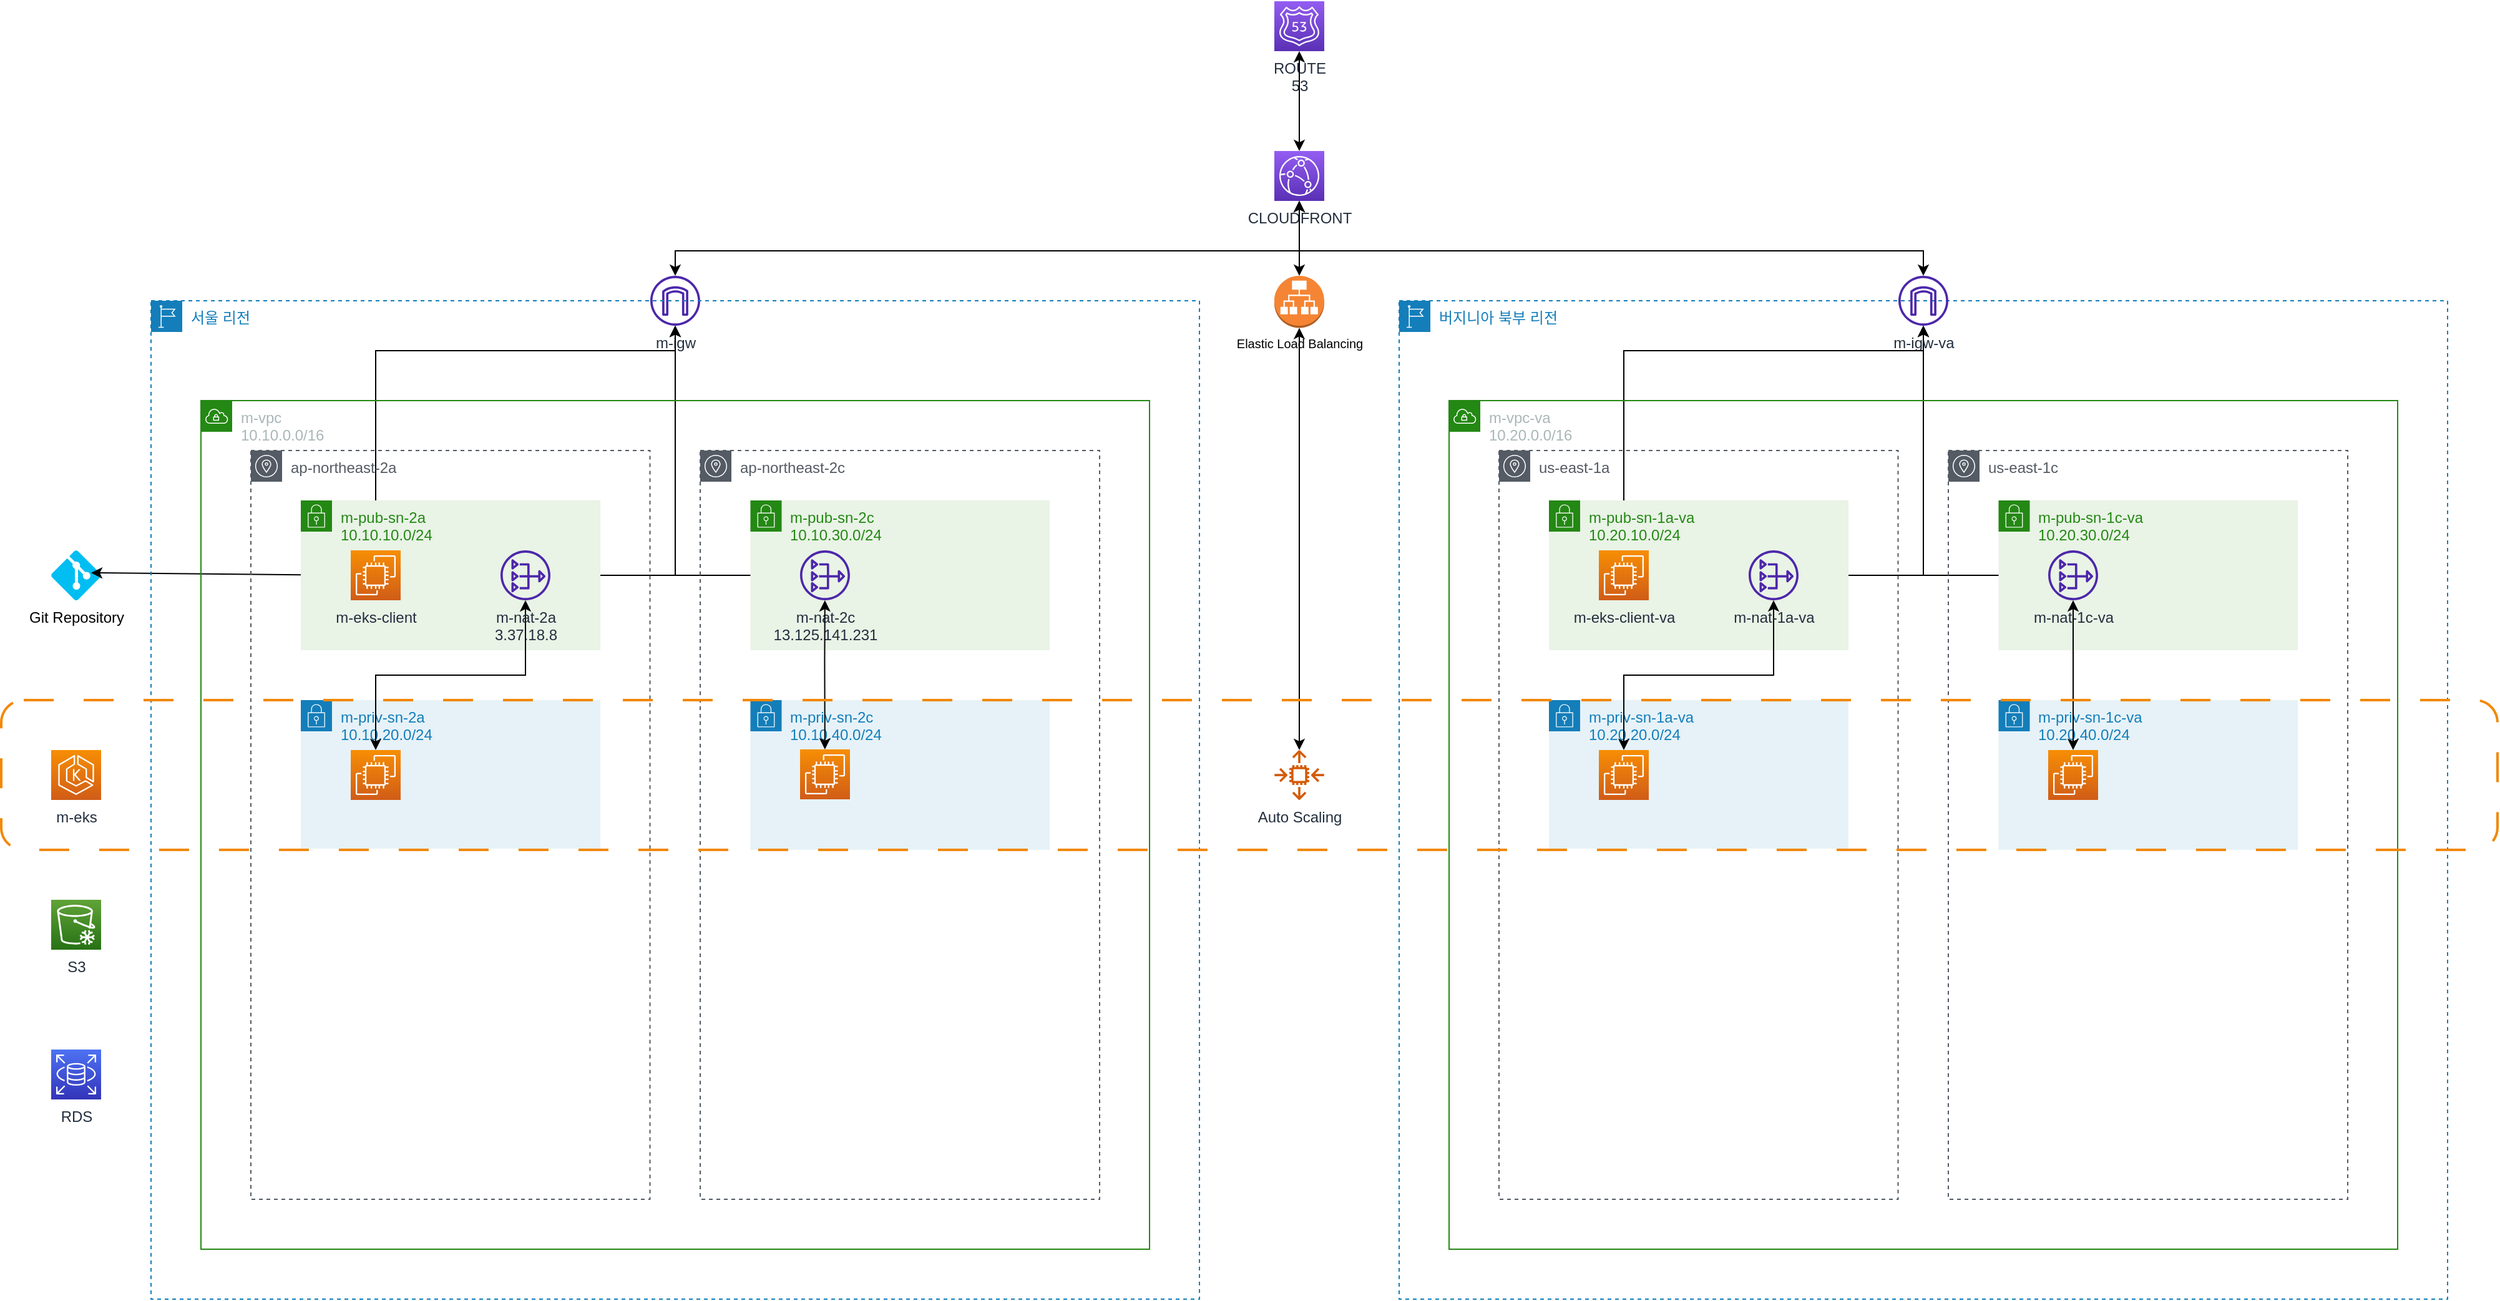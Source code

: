 <mxfile version="20.8.20" type="github">
  <diagram id="Ht1M8jgEwFfnCIfOTk4-" name="Page-1">
    <mxGraphModel dx="2574" dy="1116" grid="1" gridSize="10" guides="1" tooltips="1" connect="1" arrows="1" fold="1" page="1" pageScale="1" pageWidth="500" pageHeight="80" math="0" shadow="0">
      <root>
        <mxCell id="0" />
        <mxCell id="1" parent="0" />
        <mxCell id="S6HyDGeCNXITSf1lsvY5-18" value="m-igw" style="sketch=0;outlineConnect=0;fontColor=#232F3E;gradientColor=none;fillColor=#4D27AA;strokeColor=none;dashed=0;verticalLabelPosition=bottom;verticalAlign=top;align=center;html=1;fontSize=12;fontStyle=0;aspect=fixed;pointerEvents=1;shape=mxgraph.aws4.internet_gateway;" parent="1" vertex="1">
          <mxGeometry x="520" y="220" width="40" height="40" as="geometry" />
        </mxCell>
        <mxCell id="-kjZyVQrHDy4FyDlELMd-82" value="ROUTE &lt;br&gt;53" style="sketch=0;points=[[0,0,0],[0.25,0,0],[0.5,0,0],[0.75,0,0],[1,0,0],[0,1,0],[0.25,1,0],[0.5,1,0],[0.75,1,0],[1,1,0],[0,0.25,0],[0,0.5,0],[0,0.75,0],[1,0.25,0],[1,0.5,0],[1,0.75,0]];outlineConnect=0;fontColor=#232F3E;gradientColor=#945DF2;gradientDirection=north;fillColor=#5A30B5;strokeColor=#ffffff;dashed=0;verticalLabelPosition=bottom;verticalAlign=top;align=center;html=1;fontSize=12;fontStyle=0;aspect=fixed;shape=mxgraph.aws4.resourceIcon;resIcon=mxgraph.aws4.route_53;" parent="1" vertex="1">
          <mxGeometry x="1020" width="40" height="40" as="geometry" />
        </mxCell>
        <mxCell id="-kjZyVQrHDy4FyDlELMd-83" value="CLOUDFRONT" style="sketch=0;points=[[0,0,0],[0.25,0,0],[0.5,0,0],[0.75,0,0],[1,0,0],[0,1,0],[0.25,1,0],[0.5,1,0],[0.75,1,0],[1,1,0],[0,0.25,0],[0,0.5,0],[0,0.75,0],[1,0.25,0],[1,0.5,0],[1,0.75,0]];outlineConnect=0;fontColor=#232F3E;gradientColor=#945DF2;gradientDirection=north;fillColor=#5A30B5;strokeColor=#ffffff;dashed=0;verticalLabelPosition=bottom;verticalAlign=top;align=center;html=1;fontSize=12;fontStyle=0;aspect=fixed;shape=mxgraph.aws4.resourceIcon;resIcon=mxgraph.aws4.cloudfront;" parent="1" vertex="1">
          <mxGeometry x="1020" y="119.97" width="40" height="40" as="geometry" />
        </mxCell>
        <mxCell id="-kjZyVQrHDy4FyDlELMd-84" value="" style="endArrow=classic;html=1;rounded=0;exitX=0.5;exitY=0;exitDx=0;exitDy=0;exitPerimeter=0;startArrow=classic;startFill=1;endFill=1;" parent="1" source="-kjZyVQrHDy4FyDlELMd-83" target="-kjZyVQrHDy4FyDlELMd-82" edge="1">
          <mxGeometry width="50" height="50" relative="1" as="geometry">
            <mxPoint x="1100" y="300" as="sourcePoint" />
            <mxPoint x="1100" y="200" as="targetPoint" />
          </mxGeometry>
        </mxCell>
        <mxCell id="Wk5UCBcTVKd0Tti-F2Iz-1" value="" style="endArrow=classic;startArrow=classic;html=1;rounded=0;entryX=0.5;entryY=1;entryDx=0;entryDy=0;entryPerimeter=0;" parent="1" source="S6HyDGeCNXITSf1lsvY5-18" target="-kjZyVQrHDy4FyDlELMd-83" edge="1">
          <mxGeometry width="50" height="50" relative="1" as="geometry">
            <mxPoint x="1100" y="450" as="sourcePoint" />
            <mxPoint x="1150" y="400" as="targetPoint" />
            <Array as="points">
              <mxPoint x="540" y="200" />
              <mxPoint x="1040" y="200" />
            </Array>
          </mxGeometry>
        </mxCell>
        <mxCell id="Wk5UCBcTVKd0Tti-F2Iz-2" value="" style="endArrow=classic;startArrow=classic;html=1;rounded=0;exitX=0.5;exitY=1;exitDx=0;exitDy=0;exitPerimeter=0;" parent="1" source="-kjZyVQrHDy4FyDlELMd-83" target="ZEOZU6cHf9Xsqpg2laXT-35" edge="1">
          <mxGeometry width="50" height="50" relative="1" as="geometry">
            <mxPoint x="1100" y="400" as="sourcePoint" />
            <mxPoint x="1150" y="400" as="targetPoint" />
            <Array as="points">
              <mxPoint x="1040" y="200" />
              <mxPoint x="1540" y="200" />
            </Array>
          </mxGeometry>
        </mxCell>
        <mxCell id="xhXk2Su8LS-yFUHmg_le-28" value="m-eks" style="sketch=0;points=[[0,0,0],[0.25,0,0],[0.5,0,0],[0.75,0,0],[1,0,0],[0,1,0],[0.25,1,0],[0.5,1,0],[0.75,1,0],[1,1,0],[0,0.25,0],[0,0.5,0],[0,0.75,0],[1,0.25,0],[1,0.5,0],[1,0.75,0]];outlineConnect=0;fontColor=#232F3E;gradientColor=#F78E04;gradientDirection=north;fillColor=#D05C17;strokeColor=#ffffff;dashed=0;verticalLabelPosition=bottom;verticalAlign=top;align=center;html=1;fontSize=12;fontStyle=0;aspect=fixed;shape=mxgraph.aws4.resourceIcon;resIcon=mxgraph.aws4.eks;" parent="1" vertex="1">
          <mxGeometry x="40" y="600" width="40" height="40" as="geometry" />
        </mxCell>
        <mxCell id="xhXk2Su8LS-yFUHmg_le-8" value="" style="endArrow=classic;startArrow=classic;html=1;rounded=0;entryX=0.5;entryY=1;entryDx=0;entryDy=0;entryPerimeter=0;" parent="1" source="S6HyDGeCNXITSf1lsvY5-37" target="S6HyDGeCNXITSf1lsvY5-18" edge="1">
          <mxGeometry width="50" height="50" relative="1" as="geometry">
            <mxPoint x="710" y="390" as="sourcePoint" />
            <mxPoint x="760" y="340" as="targetPoint" />
            <Array as="points">
              <mxPoint x="540" y="460" />
            </Array>
          </mxGeometry>
        </mxCell>
        <mxCell id="xhXk2Su8LS-yFUHmg_le-6" value="" style="endArrow=classic;startArrow=classic;html=1;rounded=0;" parent="1" source="ZEOZU6cHf9Xsqpg2laXT-28" target="S6HyDGeCNXITSf1lsvY5-18" edge="1">
          <mxGeometry width="50" height="50" relative="1" as="geometry">
            <mxPoint x="630" y="481.5" as="sourcePoint" />
            <mxPoint x="680" y="431.5" as="targetPoint" />
            <Array as="points">
              <mxPoint x="540" y="460" />
            </Array>
          </mxGeometry>
        </mxCell>
        <mxCell id="xhXk2Su8LS-yFUHmg_le-41" value="Auto Scaling" style="sketch=0;outlineConnect=0;fontColor=#232F3E;gradientColor=none;fillColor=#D45B07;strokeColor=none;dashed=0;verticalLabelPosition=bottom;verticalAlign=top;align=center;html=1;fontSize=12;fontStyle=0;aspect=fixed;pointerEvents=1;shape=mxgraph.aws4.auto_scaling2;rounded=1;dashPattern=12 12;strokeWidth=2;" parent="1" vertex="1">
          <mxGeometry x="1020" y="600" width="40" height="40" as="geometry" />
        </mxCell>
        <mxCell id="xhXk2Su8LS-yFUHmg_le-43" value="" style="endArrow=classic;startArrow=classic;html=1;rounded=0;fontSize=10;fontColor=#000000;entryX=0.5;entryY=0;entryDx=0;entryDy=0;entryPerimeter=0;" parent="1" source="-kjZyVQrHDy4FyDlELMd-83" target="xhXk2Su8LS-yFUHmg_le-42" edge="1">
          <mxGeometry width="50" height="50" relative="1" as="geometry">
            <mxPoint x="930" y="460" as="sourcePoint" />
            <mxPoint x="980" y="410" as="targetPoint" />
          </mxGeometry>
        </mxCell>
        <mxCell id="xhXk2Su8LS-yFUHmg_le-44" value="" style="endArrow=classic;startArrow=classic;html=1;rounded=0;fontSize=10;fontColor=#000000;" parent="1" source="xhXk2Su8LS-yFUHmg_le-41" target="xhXk2Su8LS-yFUHmg_le-42" edge="1">
          <mxGeometry width="50" height="50" relative="1" as="geometry">
            <mxPoint x="930" y="460" as="sourcePoint" />
            <mxPoint x="980" y="410" as="targetPoint" />
          </mxGeometry>
        </mxCell>
        <mxCell id="xhXk2Su8LS-yFUHmg_le-46" value="" style="endArrow=classic;startArrow=classic;html=1;rounded=0;fontSize=10;fontColor=#000000;" parent="1" source="xhXk2Su8LS-yFUHmg_le-45" edge="1">
          <mxGeometry width="50" height="50" relative="1" as="geometry">
            <mxPoint x="390" y="480" as="sourcePoint" />
            <mxPoint x="540" y="260" as="targetPoint" />
            <Array as="points">
              <mxPoint x="300" y="280" />
              <mxPoint x="540" y="280" />
            </Array>
          </mxGeometry>
        </mxCell>
        <mxCell id="vQQMjNpMQaHx_1Joub-j-1" value="Git Repository" style="verticalLabelPosition=bottom;html=1;verticalAlign=top;align=center;strokeColor=none;fillColor=#00BEF2;shape=mxgraph.azure.git_repository;aspect=fixed;" parent="1" vertex="1">
          <mxGeometry x="40" y="440" width="40" height="40" as="geometry" />
        </mxCell>
        <mxCell id="vQQMjNpMQaHx_1Joub-j-4" value="" style="endArrow=classic;startArrow=classic;html=1;rounded=0;entryX=0.8;entryY=0.45;entryDx=0;entryDy=0;entryPerimeter=0;exitX=0;exitY=0.5;exitDx=0;exitDy=0;exitPerimeter=0;" parent="1" source="xhXk2Su8LS-yFUHmg_le-45" target="vQQMjNpMQaHx_1Joub-j-1" edge="1">
          <mxGeometry width="50" height="50" relative="1" as="geometry">
            <mxPoint x="280" y="590" as="sourcePoint" />
            <mxPoint x="330" y="540" as="targetPoint" />
          </mxGeometry>
        </mxCell>
        <mxCell id="xhXk2Su8LS-yFUHmg_le-42" value="Elastic Load Balancing" style="outlineConnect=0;dashed=0;verticalLabelPosition=bottom;verticalAlign=top;align=center;html=1;shape=mxgraph.aws3.application_load_balancer;fillColor=#F58534;gradientColor=none;rounded=1;dashPattern=12 12;strokeColor=#F28806;strokeWidth=2;fontSize=10;fontColor=#000000;aspect=fixed;" parent="1" vertex="1">
          <mxGeometry x="1020" y="220" width="40" height="41.74" as="geometry" />
        </mxCell>
        <mxCell id="_HjnPCFLrv-jrtHSUNrY-7" value="RDS" style="sketch=0;points=[[0,0,0],[0.25,0,0],[0.5,0,0],[0.75,0,0],[1,0,0],[0,1,0],[0.25,1,0],[0.5,1,0],[0.75,1,0],[1,1,0],[0,0.25,0],[0,0.5,0],[0,0.75,0],[1,0.25,0],[1,0.5,0],[1,0.75,0]];outlineConnect=0;fontColor=#232F3E;gradientColor=#4D72F3;gradientDirection=north;fillColor=#3334B9;strokeColor=#ffffff;dashed=0;verticalLabelPosition=bottom;verticalAlign=top;align=center;html=1;fontSize=12;fontStyle=0;aspect=fixed;shape=mxgraph.aws4.resourceIcon;resIcon=mxgraph.aws4.rds;" vertex="1" parent="1">
          <mxGeometry x="40" y="840" width="40" height="40" as="geometry" />
        </mxCell>
        <mxCell id="S6HyDGeCNXITSf1lsvY5-46" value="서울 리전" style="points=[[0,0],[0.25,0],[0.5,0],[0.75,0],[1,0],[1,0.25],[1,0.5],[1,0.75],[1,1],[0.75,1],[0.5,1],[0.25,1],[0,1],[0,0.75],[0,0.5],[0,0.25]];outlineConnect=0;gradientColor=none;html=1;whiteSpace=wrap;fontSize=12;fontStyle=0;container=0;pointerEvents=0;collapsible=0;recursiveResize=0;shape=mxgraph.aws4.group;grIcon=mxgraph.aws4.group_region;strokeColor=#147EBA;fillColor=none;verticalAlign=top;align=left;spacingLeft=30;fontColor=#147EBA;dashed=1;" parent="1" vertex="1">
          <mxGeometry x="120" y="240" width="840" height="800" as="geometry" />
        </mxCell>
        <mxCell id="ZEOZU6cHf9Xsqpg2laXT-9" value="m-vpc&lt;br&gt;10.10.0.0/16" style="points=[[0,0],[0.25,0],[0.5,0],[0.75,0],[1,0],[1,0.25],[1,0.5],[1,0.75],[1,1],[0.75,1],[0.5,1],[0.25,1],[0,1],[0,0.75],[0,0.5],[0,0.25]];outlineConnect=0;gradientColor=none;html=1;whiteSpace=wrap;fontSize=12;fontStyle=0;container=0;pointerEvents=0;collapsible=0;recursiveResize=0;shape=mxgraph.aws4.group;grIcon=mxgraph.aws4.group_vpc;strokeColor=#248814;fillColor=none;verticalAlign=top;align=left;spacingLeft=30;fontColor=#AAB7B8;dashed=0;" parent="1" vertex="1">
          <mxGeometry x="160" y="320" width="760" height="680" as="geometry" />
        </mxCell>
        <mxCell id="ZEOZU6cHf9Xsqpg2laXT-12" value="ap-northeast-2a" style="sketch=0;outlineConnect=0;gradientColor=none;html=1;whiteSpace=wrap;fontSize=12;fontStyle=0;shape=mxgraph.aws4.group;grIcon=mxgraph.aws4.group_availability_zone;strokeColor=#545B64;fillColor=none;verticalAlign=top;align=left;spacingLeft=30;fontColor=#545B64;dashed=1;movable=1;resizable=1;rotatable=1;deletable=1;editable=1;connectable=1;" parent="1" vertex="1">
          <mxGeometry x="200" y="360" width="319.75" height="600" as="geometry" />
        </mxCell>
        <mxCell id="ZEOZU6cHf9Xsqpg2laXT-19" value="m-pub-sn-2a&lt;br&gt;10.10.10.0/24" style="points=[[0,0],[0.25,0],[0.5,0],[0.75,0],[1,0],[1,0.25],[1,0.5],[1,0.75],[1,1],[0.75,1],[0.5,1],[0.25,1],[0,1],[0,0.75],[0,0.5],[0,0.25]];outlineConnect=0;gradientColor=none;html=1;whiteSpace=wrap;fontSize=12;fontStyle=0;container=1;pointerEvents=0;collapsible=0;recursiveResize=0;shape=mxgraph.aws4.group;grIcon=mxgraph.aws4.group_security_group;grStroke=0;strokeColor=#248814;fillColor=#E9F3E6;verticalAlign=top;align=left;spacingLeft=30;fontColor=#248814;dashed=0;" parent="1" vertex="1">
          <mxGeometry x="240" y="400" width="240" height="120" as="geometry" />
        </mxCell>
        <mxCell id="ZEOZU6cHf9Xsqpg2laXT-21" value="m-priv-sn-2a&lt;br&gt;10.10.20.0/24" style="points=[[0,0],[0.25,0],[0.5,0],[0.75,0],[1,0],[1,0.25],[1,0.5],[1,0.75],[1,1],[0.75,1],[0.5,1],[0.25,1],[0,1],[0,0.75],[0,0.5],[0,0.25]];outlineConnect=0;gradientColor=none;html=1;whiteSpace=wrap;fontSize=12;fontStyle=0;container=1;pointerEvents=0;collapsible=0;recursiveResize=0;shape=mxgraph.aws4.group;grIcon=mxgraph.aws4.group_security_group;grStroke=0;strokeColor=#147EBA;fillColor=#E6F2F8;verticalAlign=top;align=left;spacingLeft=30;fontColor=#147EBA;dashed=0;" parent="1" vertex="1">
          <mxGeometry x="240" y="560" width="240" height="119" as="geometry" />
        </mxCell>
        <mxCell id="ZEOZU6cHf9Xsqpg2laXT-16" value="ap-northeast-2c" style="sketch=0;outlineConnect=0;gradientColor=none;html=1;whiteSpace=wrap;fontSize=12;fontStyle=0;shape=mxgraph.aws4.group;grIcon=mxgraph.aws4.group_availability_zone;strokeColor=#545B64;fillColor=none;verticalAlign=top;align=left;spacingLeft=30;fontColor=#545B64;dashed=1;movable=1;resizable=1;rotatable=1;deletable=1;editable=1;connectable=1;" parent="1" vertex="1">
          <mxGeometry x="560" y="360" width="320" height="600" as="geometry" />
        </mxCell>
        <mxCell id="ZEOZU6cHf9Xsqpg2laXT-23" value="m-priv-sn-2c&lt;br&gt;10.10.40.0/24" style="points=[[0,0],[0.25,0],[0.5,0],[0.75,0],[1,0],[1,0.25],[1,0.5],[1,0.75],[1,1],[0.75,1],[0.5,1],[0.25,1],[0,1],[0,0.75],[0,0.5],[0,0.25]];outlineConnect=0;gradientColor=none;html=1;whiteSpace=wrap;fontSize=12;fontStyle=0;container=1;pointerEvents=0;collapsible=0;recursiveResize=0;shape=mxgraph.aws4.group;grIcon=mxgraph.aws4.group_security_group;grStroke=0;strokeColor=#147EBA;fillColor=#E6F2F8;verticalAlign=top;align=left;spacingLeft=30;fontColor=#147EBA;dashed=0;" parent="1" vertex="1">
          <mxGeometry x="600.25" y="560" width="239.75" height="120" as="geometry" />
        </mxCell>
        <mxCell id="S6HyDGeCNXITSf1lsvY5-36" value="m-pub-sn-2c&lt;br&gt;10.10.30.0/24" style="points=[[0,0],[0.25,0],[0.5,0],[0.75,0],[1,0],[1,0.25],[1,0.5],[1,0.75],[1,1],[0.75,1],[0.5,1],[0.25,1],[0,1],[0,0.75],[0,0.5],[0,0.25]];outlineConnect=0;gradientColor=none;html=1;whiteSpace=wrap;fontSize=12;fontStyle=0;container=1;pointerEvents=0;collapsible=0;recursiveResize=0;shape=mxgraph.aws4.group;grIcon=mxgraph.aws4.group_security_group;grStroke=0;strokeColor=#248814;fillColor=#E9F3E6;verticalAlign=top;align=left;spacingLeft=30;fontColor=#248814;dashed=0;" parent="1" vertex="1">
          <mxGeometry x="600.25" y="400" width="239.75" height="120" as="geometry" />
        </mxCell>
        <mxCell id="xhXk2Su8LS-yFUHmg_le-36" value="" style="endArrow=classic;startArrow=classic;html=1;rounded=0;fontSize=10;fontColor=#000000;" parent="1" source="xhXk2Su8LS-yFUHmg_le-29" target="ZEOZU6cHf9Xsqpg2laXT-28" edge="1">
          <mxGeometry width="50" height="50" relative="1" as="geometry">
            <mxPoint x="690" y="500" as="sourcePoint" />
            <mxPoint x="740" y="450" as="targetPoint" />
            <Array as="points">
              <mxPoint x="300" y="540" />
              <mxPoint x="420" y="540" />
            </Array>
          </mxGeometry>
        </mxCell>
        <mxCell id="xhXk2Su8LS-yFUHmg_le-29" value="" style="sketch=0;points=[[0,0,0],[0.25,0,0],[0.5,0,0],[0.75,0,0],[1,0,0],[0,1,0],[0.25,1,0],[0.5,1,0],[0.75,1,0],[1,1,0],[0,0.25,0],[0,0.5,0],[0,0.75,0],[1,0.25,0],[1,0.5,0],[1,0.75,0]];outlineConnect=0;fontColor=#232F3E;gradientColor=#F78E04;gradientDirection=north;fillColor=#D05C17;strokeColor=#ffffff;dashed=0;verticalLabelPosition=bottom;verticalAlign=top;align=center;html=1;fontSize=12;fontStyle=0;aspect=fixed;shape=mxgraph.aws4.resourceIcon;resIcon=mxgraph.aws4.ec2;" parent="1" vertex="1">
          <mxGeometry x="280" y="600" width="40" height="40" as="geometry" />
        </mxCell>
        <mxCell id="xhXk2Su8LS-yFUHmg_le-30" value="" style="sketch=0;points=[[0,0,0],[0.25,0,0],[0.5,0,0],[0.75,0,0],[1,0,0],[0,1,0],[0.25,1,0],[0.5,1,0],[0.75,1,0],[1,1,0],[0,0.25,0],[0,0.5,0],[0,0.75,0],[1,0.25,0],[1,0.5,0],[1,0.75,0]];outlineConnect=0;fontColor=#232F3E;gradientColor=#F78E04;gradientDirection=north;fillColor=#D05C17;strokeColor=#ffffff;dashed=0;verticalLabelPosition=bottom;verticalAlign=top;align=center;html=1;fontSize=12;fontStyle=0;aspect=fixed;shape=mxgraph.aws4.resourceIcon;resIcon=mxgraph.aws4.ec2;" parent="1" vertex="1">
          <mxGeometry x="640" y="599.5" width="40" height="40" as="geometry" />
        </mxCell>
        <mxCell id="S6HyDGeCNXITSf1lsvY5-37" value="m-nat-2c&lt;br&gt;13.125.141.231" style="sketch=0;outlineConnect=0;fontColor=#232F3E;gradientColor=none;fillColor=#4D27AA;strokeColor=none;dashed=0;verticalLabelPosition=bottom;verticalAlign=top;align=center;html=1;fontSize=12;fontStyle=0;aspect=fixed;pointerEvents=1;shape=mxgraph.aws4.nat_gateway;labelBackgroundColor=none;" parent="1" vertex="1">
          <mxGeometry x="640" y="440" width="40" height="40" as="geometry" />
        </mxCell>
        <mxCell id="xhXk2Su8LS-yFUHmg_le-38" value="" style="endArrow=classic;startArrow=classic;html=1;rounded=0;fontSize=10;fontColor=#000000;" parent="1" source="xhXk2Su8LS-yFUHmg_le-30" target="S6HyDGeCNXITSf1lsvY5-37" edge="1">
          <mxGeometry width="50" height="50" relative="1" as="geometry">
            <mxPoint x="659.7" y="599.5" as="sourcePoint" />
            <mxPoint x="659.7" y="479.5" as="targetPoint" />
            <Array as="points">
              <mxPoint x="659.7" y="529.5" />
            </Array>
          </mxGeometry>
        </mxCell>
        <mxCell id="xhXk2Su8LS-yFUHmg_le-45" value="m-eks-client" style="sketch=0;points=[[0,0,0],[0.25,0,0],[0.5,0,0],[0.75,0,0],[1,0,0],[0,1,0],[0.25,1,0],[0.5,1,0],[0.75,1,0],[1,1,0],[0,0.25,0],[0,0.5,0],[0,0.75,0],[1,0.25,0],[1,0.5,0],[1,0.75,0]];outlineConnect=0;fontColor=#232F3E;gradientColor=#F78E04;gradientDirection=north;fillColor=#D05C17;strokeColor=#ffffff;dashed=0;verticalLabelPosition=bottom;verticalAlign=top;align=center;html=1;fontSize=12;fontStyle=0;aspect=fixed;shape=mxgraph.aws4.resourceIcon;resIcon=mxgraph.aws4.ec2;rounded=1;dashPattern=12 12;labelBackgroundColor=none;strokeWidth=2;" parent="1" vertex="1">
          <mxGeometry x="280" y="440" width="40" height="40" as="geometry" />
        </mxCell>
        <mxCell id="ZEOZU6cHf9Xsqpg2laXT-28" value="m-nat-2a&lt;br&gt;3.37.18.8" style="sketch=0;outlineConnect=0;fontColor=#232F3E;gradientColor=none;fillColor=#4D27AA;strokeColor=none;dashed=0;verticalLabelPosition=bottom;verticalAlign=top;align=center;html=1;fontSize=12;fontStyle=0;aspect=fixed;pointerEvents=1;shape=mxgraph.aws4.nat_gateway;labelBackgroundColor=none;" parent="1" vertex="1">
          <mxGeometry x="400" y="440" width="40" height="40" as="geometry" />
        </mxCell>
        <mxCell id="_HjnPCFLrv-jrtHSUNrY-8" value="S3" style="sketch=0;points=[[0,0,0],[0.25,0,0],[0.5,0,0],[0.75,0,0],[1,0,0],[0,1,0],[0.25,1,0],[0.5,1,0],[0.75,1,0],[1,1,0],[0,0.25,0],[0,0.5,0],[0,0.75,0],[1,0.25,0],[1,0.5,0],[1,0.75,0]];outlineConnect=0;fontColor=#232F3E;gradientColor=#60A337;gradientDirection=north;fillColor=#277116;strokeColor=#ffffff;dashed=0;verticalLabelPosition=bottom;verticalAlign=top;align=center;html=1;fontSize=12;fontStyle=0;aspect=fixed;shape=mxgraph.aws4.resourceIcon;resIcon=mxgraph.aws4.glacier;" vertex="1" parent="1">
          <mxGeometry x="40" y="720" width="40" height="40" as="geometry" />
        </mxCell>
        <mxCell id="xhXk2Su8LS-yFUHmg_le-14" value="버지니아 북부 리전" style="points=[[0,0],[0.25,0],[0.5,0],[0.75,0],[1,0],[1,0.25],[1,0.5],[1,0.75],[1,1],[0.75,1],[0.5,1],[0.25,1],[0,1],[0,0.75],[0,0.5],[0,0.25]];outlineConnect=0;gradientColor=none;html=1;whiteSpace=wrap;fontSize=12;fontStyle=0;container=0;pointerEvents=0;collapsible=0;recursiveResize=0;shape=mxgraph.aws4.group;grIcon=mxgraph.aws4.group_region;strokeColor=#147EBA;fillColor=none;verticalAlign=top;align=left;spacingLeft=30;fontColor=#147EBA;dashed=1;" parent="1" vertex="1">
          <mxGeometry x="1120" y="240" width="840" height="800" as="geometry" />
        </mxCell>
        <mxCell id="xhXk2Su8LS-yFUHmg_le-25" value="" style="endArrow=classic;startArrow=classic;html=1;rounded=0;" parent="1" source="xhXk2Su8LS-yFUHmg_le-19" target="ZEOZU6cHf9Xsqpg2laXT-35" edge="1">
          <mxGeometry width="50" height="50" relative="1" as="geometry">
            <mxPoint x="1710" y="460" as="sourcePoint" />
            <mxPoint x="1760" y="410" as="targetPoint" />
            <Array as="points">
              <mxPoint x="1540" y="460" />
            </Array>
          </mxGeometry>
        </mxCell>
        <mxCell id="xhXk2Su8LS-yFUHmg_le-26" value="" style="endArrow=classic;startArrow=classic;html=1;rounded=0;" parent="1" source="xhXk2Su8LS-yFUHmg_le-24" target="ZEOZU6cHf9Xsqpg2laXT-35" edge="1">
          <mxGeometry width="50" height="50" relative="1" as="geometry">
            <mxPoint x="1710" y="390" as="sourcePoint" />
            <mxPoint x="1760" y="340" as="targetPoint" />
            <Array as="points">
              <mxPoint x="1540" y="460" />
            </Array>
          </mxGeometry>
        </mxCell>
        <mxCell id="ZEOZU6cHf9Xsqpg2laXT-35" value="m-igw-va" style="sketch=0;outlineConnect=0;fontColor=#232F3E;gradientColor=none;fillColor=#4D27AA;strokeColor=none;dashed=0;verticalLabelPosition=bottom;verticalAlign=top;align=center;html=1;fontSize=12;fontStyle=0;aspect=fixed;pointerEvents=1;shape=mxgraph.aws4.internet_gateway;" parent="1" vertex="1">
          <mxGeometry x="1520" y="220" width="40" height="40" as="geometry" />
        </mxCell>
        <mxCell id="_HjnPCFLrv-jrtHSUNrY-6" value="" style="endArrow=classic;startArrow=classic;html=1;rounded=0;" edge="1" parent="1" source="_HjnPCFLrv-jrtHSUNrY-5" target="ZEOZU6cHf9Xsqpg2laXT-35">
          <mxGeometry width="50" height="50" relative="1" as="geometry">
            <mxPoint x="1330" y="380" as="sourcePoint" />
            <mxPoint x="1380" y="330" as="targetPoint" />
            <Array as="points">
              <mxPoint x="1300" y="280" />
              <mxPoint x="1540" y="280" />
            </Array>
          </mxGeometry>
        </mxCell>
        <mxCell id="xhXk2Su8LS-yFUHmg_le-16" value="m-vpc-va&lt;br&gt;10.20.0.0/16" style="points=[[0,0],[0.25,0],[0.5,0],[0.75,0],[1,0],[1,0.25],[1,0.5],[1,0.75],[1,1],[0.75,1],[0.5,1],[0.25,1],[0,1],[0,0.75],[0,0.5],[0,0.25]];outlineConnect=0;gradientColor=none;html=1;whiteSpace=wrap;fontSize=12;fontStyle=0;container=0;pointerEvents=0;collapsible=0;recursiveResize=0;shape=mxgraph.aws4.group;grIcon=mxgraph.aws4.group_vpc;strokeColor=#248814;fillColor=none;verticalAlign=top;align=left;spacingLeft=30;fontColor=#AAB7B8;dashed=0;" parent="1" vertex="1">
          <mxGeometry x="1160" y="320" width="760" height="680" as="geometry" />
        </mxCell>
        <mxCell id="xhXk2Su8LS-yFUHmg_le-17" value="us-east-1a" style="sketch=0;outlineConnect=0;gradientColor=none;html=1;whiteSpace=wrap;fontSize=12;fontStyle=0;shape=mxgraph.aws4.group;grIcon=mxgraph.aws4.group_availability_zone;strokeColor=#545B64;fillColor=none;verticalAlign=top;align=left;spacingLeft=30;fontColor=#545B64;dashed=1;movable=1;resizable=1;rotatable=1;deletable=1;editable=1;connectable=1;" parent="1" vertex="1">
          <mxGeometry x="1200" y="360" width="319.75" height="600" as="geometry" />
        </mxCell>
        <mxCell id="xhXk2Su8LS-yFUHmg_le-18" value="m-pub-sn-1a-va&lt;br&gt;10.20.10.0/24" style="points=[[0,0],[0.25,0],[0.5,0],[0.75,0],[1,0],[1,0.25],[1,0.5],[1,0.75],[1,1],[0.75,1],[0.5,1],[0.25,1],[0,1],[0,0.75],[0,0.5],[0,0.25]];outlineConnect=0;gradientColor=none;html=1;whiteSpace=wrap;fontSize=12;fontStyle=0;container=1;pointerEvents=0;collapsible=0;recursiveResize=0;shape=mxgraph.aws4.group;grIcon=mxgraph.aws4.group_security_group;grStroke=0;strokeColor=#248814;fillColor=#E9F3E6;verticalAlign=top;align=left;spacingLeft=30;fontColor=#248814;dashed=0;" parent="1" vertex="1">
          <mxGeometry x="1240" y="400" width="240" height="120" as="geometry" />
        </mxCell>
        <mxCell id="xhXk2Su8LS-yFUHmg_le-20" value="m-priv-sn-1a-va&lt;br&gt;10.20.20.0/24" style="points=[[0,0],[0.25,0],[0.5,0],[0.75,0],[1,0],[1,0.25],[1,0.5],[1,0.75],[1,1],[0.75,1],[0.5,1],[0.25,1],[0,1],[0,0.75],[0,0.5],[0,0.25]];outlineConnect=0;gradientColor=none;html=1;whiteSpace=wrap;fontSize=12;fontStyle=0;container=1;pointerEvents=0;collapsible=0;recursiveResize=0;shape=mxgraph.aws4.group;grIcon=mxgraph.aws4.group_security_group;grStroke=0;strokeColor=#147EBA;fillColor=#E6F2F8;verticalAlign=top;align=left;spacingLeft=30;fontColor=#147EBA;dashed=0;" parent="1" vertex="1">
          <mxGeometry x="1240" y="560" width="240" height="119" as="geometry" />
        </mxCell>
        <mxCell id="xhXk2Su8LS-yFUHmg_le-21" value="us-east-1c" style="sketch=0;outlineConnect=0;gradientColor=none;html=1;whiteSpace=wrap;fontSize=12;fontStyle=0;shape=mxgraph.aws4.group;grIcon=mxgraph.aws4.group_availability_zone;strokeColor=#545B64;fillColor=none;verticalAlign=top;align=left;spacingLeft=30;fontColor=#545B64;dashed=1;movable=1;resizable=1;rotatable=1;deletable=1;editable=1;connectable=1;" parent="1" vertex="1">
          <mxGeometry x="1560" y="360" width="320" height="600" as="geometry" />
        </mxCell>
        <mxCell id="xhXk2Su8LS-yFUHmg_le-22" value="m-priv-sn-1c-va&lt;br&gt;10.20.40.0/24" style="points=[[0,0],[0.25,0],[0.5,0],[0.75,0],[1,0],[1,0.25],[1,0.5],[1,0.75],[1,1],[0.75,1],[0.5,1],[0.25,1],[0,1],[0,0.75],[0,0.5],[0,0.25]];outlineConnect=0;gradientColor=none;html=1;whiteSpace=wrap;fontSize=12;fontStyle=0;container=1;pointerEvents=0;collapsible=0;recursiveResize=0;shape=mxgraph.aws4.group;grIcon=mxgraph.aws4.group_security_group;grStroke=0;strokeColor=#147EBA;fillColor=#E6F2F8;verticalAlign=top;align=left;spacingLeft=30;fontColor=#147EBA;dashed=0;" parent="1" vertex="1">
          <mxGeometry x="1600.25" y="560" width="239.75" height="120" as="geometry" />
        </mxCell>
        <mxCell id="xhXk2Su8LS-yFUHmg_le-23" value="m-pub-sn-1c-va&lt;br&gt;10.20.30.0/24" style="points=[[0,0],[0.25,0],[0.5,0],[0.75,0],[1,0],[1,0.25],[1,0.5],[1,0.75],[1,1],[0.75,1],[0.5,1],[0.25,1],[0,1],[0,0.75],[0,0.5],[0,0.25]];outlineConnect=0;gradientColor=none;html=1;whiteSpace=wrap;fontSize=12;fontStyle=0;container=1;pointerEvents=0;collapsible=0;recursiveResize=0;shape=mxgraph.aws4.group;grIcon=mxgraph.aws4.group_security_group;grStroke=0;strokeColor=#248814;fillColor=#E9F3E6;verticalAlign=top;align=left;spacingLeft=30;fontColor=#248814;dashed=0;" parent="1" vertex="1">
          <mxGeometry x="1600.25" y="400" width="239.75" height="120" as="geometry" />
        </mxCell>
        <mxCell id="xhXk2Su8LS-yFUHmg_le-24" value="m-nat-1c-va" style="sketch=0;outlineConnect=0;fontColor=#232F3E;gradientColor=none;fillColor=#4D27AA;strokeColor=none;dashed=0;verticalLabelPosition=bottom;verticalAlign=top;align=center;html=1;fontSize=12;fontStyle=0;aspect=fixed;pointerEvents=1;shape=mxgraph.aws4.nat_gateway;" parent="1" vertex="1">
          <mxGeometry x="1640" y="440" width="40" height="40" as="geometry" />
        </mxCell>
        <mxCell id="xhXk2Su8LS-yFUHmg_le-31" value="" style="sketch=0;points=[[0,0,0],[0.25,0,0],[0.5,0,0],[0.75,0,0],[1,0,0],[0,1,0],[0.25,1,0],[0.5,1,0],[0.75,1,0],[1,1,0],[0,0.25,0],[0,0.5,0],[0,0.75,0],[1,0.25,0],[1,0.5,0],[1,0.75,0]];outlineConnect=0;fontColor=#232F3E;gradientColor=#F78E04;gradientDirection=north;fillColor=#D05C17;strokeColor=#ffffff;dashed=0;verticalLabelPosition=bottom;verticalAlign=top;align=center;html=1;fontSize=12;fontStyle=0;aspect=fixed;shape=mxgraph.aws4.resourceIcon;resIcon=mxgraph.aws4.ec2;" parent="1" vertex="1">
          <mxGeometry x="1280" y="600" width="40" height="40" as="geometry" />
        </mxCell>
        <mxCell id="xhXk2Su8LS-yFUHmg_le-32" value="" style="sketch=0;points=[[0,0,0],[0.25,0,0],[0.5,0,0],[0.75,0,0],[1,0,0],[0,1,0],[0.25,1,0],[0.5,1,0],[0.75,1,0],[1,1,0],[0,0.25,0],[0,0.5,0],[0,0.75,0],[1,0.25,0],[1,0.5,0],[1,0.75,0]];outlineConnect=0;fontColor=#232F3E;gradientColor=#F78E04;gradientDirection=north;fillColor=#D05C17;strokeColor=#ffffff;dashed=0;verticalLabelPosition=bottom;verticalAlign=top;align=center;html=1;fontSize=12;fontStyle=0;aspect=fixed;shape=mxgraph.aws4.resourceIcon;resIcon=mxgraph.aws4.ec2;" parent="1" vertex="1">
          <mxGeometry x="1640" y="600" width="40" height="40" as="geometry" />
        </mxCell>
        <mxCell id="xhXk2Su8LS-yFUHmg_le-39" value="" style="endArrow=classic;startArrow=classic;html=1;rounded=0;fontSize=10;fontColor=#000000;exitX=0.5;exitY=0;exitDx=0;exitDy=0;exitPerimeter=0;" parent="1" source="xhXk2Su8LS-yFUHmg_le-31" target="xhXk2Su8LS-yFUHmg_le-19" edge="1">
          <mxGeometry width="50" height="50" relative="1" as="geometry">
            <mxPoint x="1240" y="590" as="sourcePoint" />
            <mxPoint x="1240" y="470" as="targetPoint" />
            <Array as="points">
              <mxPoint x="1300" y="540" />
              <mxPoint x="1420" y="540" />
            </Array>
          </mxGeometry>
        </mxCell>
        <mxCell id="xhXk2Su8LS-yFUHmg_le-40" value="" style="endArrow=classic;startArrow=classic;html=1;rounded=0;fontSize=10;fontColor=#000000;" parent="1" source="xhXk2Su8LS-yFUHmg_le-32" target="xhXk2Su8LS-yFUHmg_le-24" edge="1">
          <mxGeometry width="50" height="50" relative="1" as="geometry">
            <mxPoint x="1660" y="600" as="sourcePoint" />
            <mxPoint x="1659.7" y="490" as="targetPoint" />
            <Array as="points" />
          </mxGeometry>
        </mxCell>
        <mxCell id="xhXk2Su8LS-yFUHmg_le-19" value="m-nat-1a-va" style="sketch=0;outlineConnect=0;fontColor=#232F3E;gradientColor=none;fillColor=#4D27AA;strokeColor=none;dashed=0;verticalLabelPosition=bottom;verticalAlign=top;align=center;html=1;fontSize=12;fontStyle=0;aspect=fixed;pointerEvents=1;shape=mxgraph.aws4.nat_gateway;" parent="1" vertex="1">
          <mxGeometry x="1400" y="440" width="40" height="40" as="geometry" />
        </mxCell>
        <mxCell id="_HjnPCFLrv-jrtHSUNrY-5" value="m-eks-client-va" style="sketch=0;points=[[0,0,0],[0.25,0,0],[0.5,0,0],[0.75,0,0],[1,0,0],[0,1,0],[0.25,1,0],[0.5,1,0],[0.75,1,0],[1,1,0],[0,0.25,0],[0,0.5,0],[0,0.75,0],[1,0.25,0],[1,0.5,0],[1,0.75,0]];outlineConnect=0;fontColor=#232F3E;gradientColor=#F78E04;gradientDirection=north;fillColor=#D05C17;strokeColor=#ffffff;dashed=0;verticalLabelPosition=bottom;verticalAlign=top;align=center;html=1;fontSize=12;fontStyle=0;aspect=fixed;shape=mxgraph.aws4.resourceIcon;resIcon=mxgraph.aws4.ec2;rounded=1;dashPattern=12 12;labelBackgroundColor=none;strokeWidth=2;" vertex="1" parent="1">
          <mxGeometry x="1280" y="440" width="40" height="40" as="geometry" />
        </mxCell>
        <mxCell id="xhXk2Su8LS-yFUHmg_le-35" value="&amp;nbsp;" style="rounded=1;whiteSpace=wrap;html=1;dashed=1;dashPattern=12 12;fontSize=10;fillColor=none;strokeColor=#F28806;strokeWidth=2;" parent="1" vertex="1">
          <mxGeometry y="560" width="2000" height="120" as="geometry" />
        </mxCell>
      </root>
    </mxGraphModel>
  </diagram>
</mxfile>

